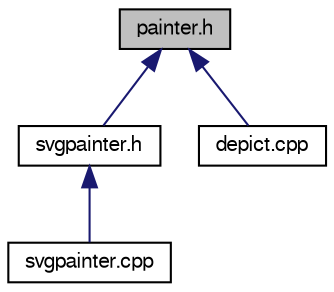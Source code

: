 digraph G
{
  edge [fontname="FreeSans",fontsize="10",labelfontname="FreeSans",labelfontsize="10"];
  node [fontname="FreeSans",fontsize="10",shape=record];
  Node1 [label="painter.h",height=0.2,width=0.4,color="black", fillcolor="grey75", style="filled" fontcolor="black"];
  Node1 -> Node2 [dir=back,color="midnightblue",fontsize="10",style="solid",fontname="FreeSans"];
  Node2 [label="svgpainter.h",height=0.2,width=0.4,color="black", fillcolor="white", style="filled",URL="$svgpainter_8h.shtml"];
  Node2 -> Node3 [dir=back,color="midnightblue",fontsize="10",style="solid",fontname="FreeSans"];
  Node3 [label="svgpainter.cpp",height=0.2,width=0.4,color="black", fillcolor="white", style="filled",URL="$svgpainter_8cpp.shtml"];
  Node1 -> Node4 [dir=back,color="midnightblue",fontsize="10",style="solid",fontname="FreeSans"];
  Node4 [label="depict.cpp",height=0.2,width=0.4,color="black", fillcolor="white", style="filled",URL="$depict_8cpp.shtml"];
}
